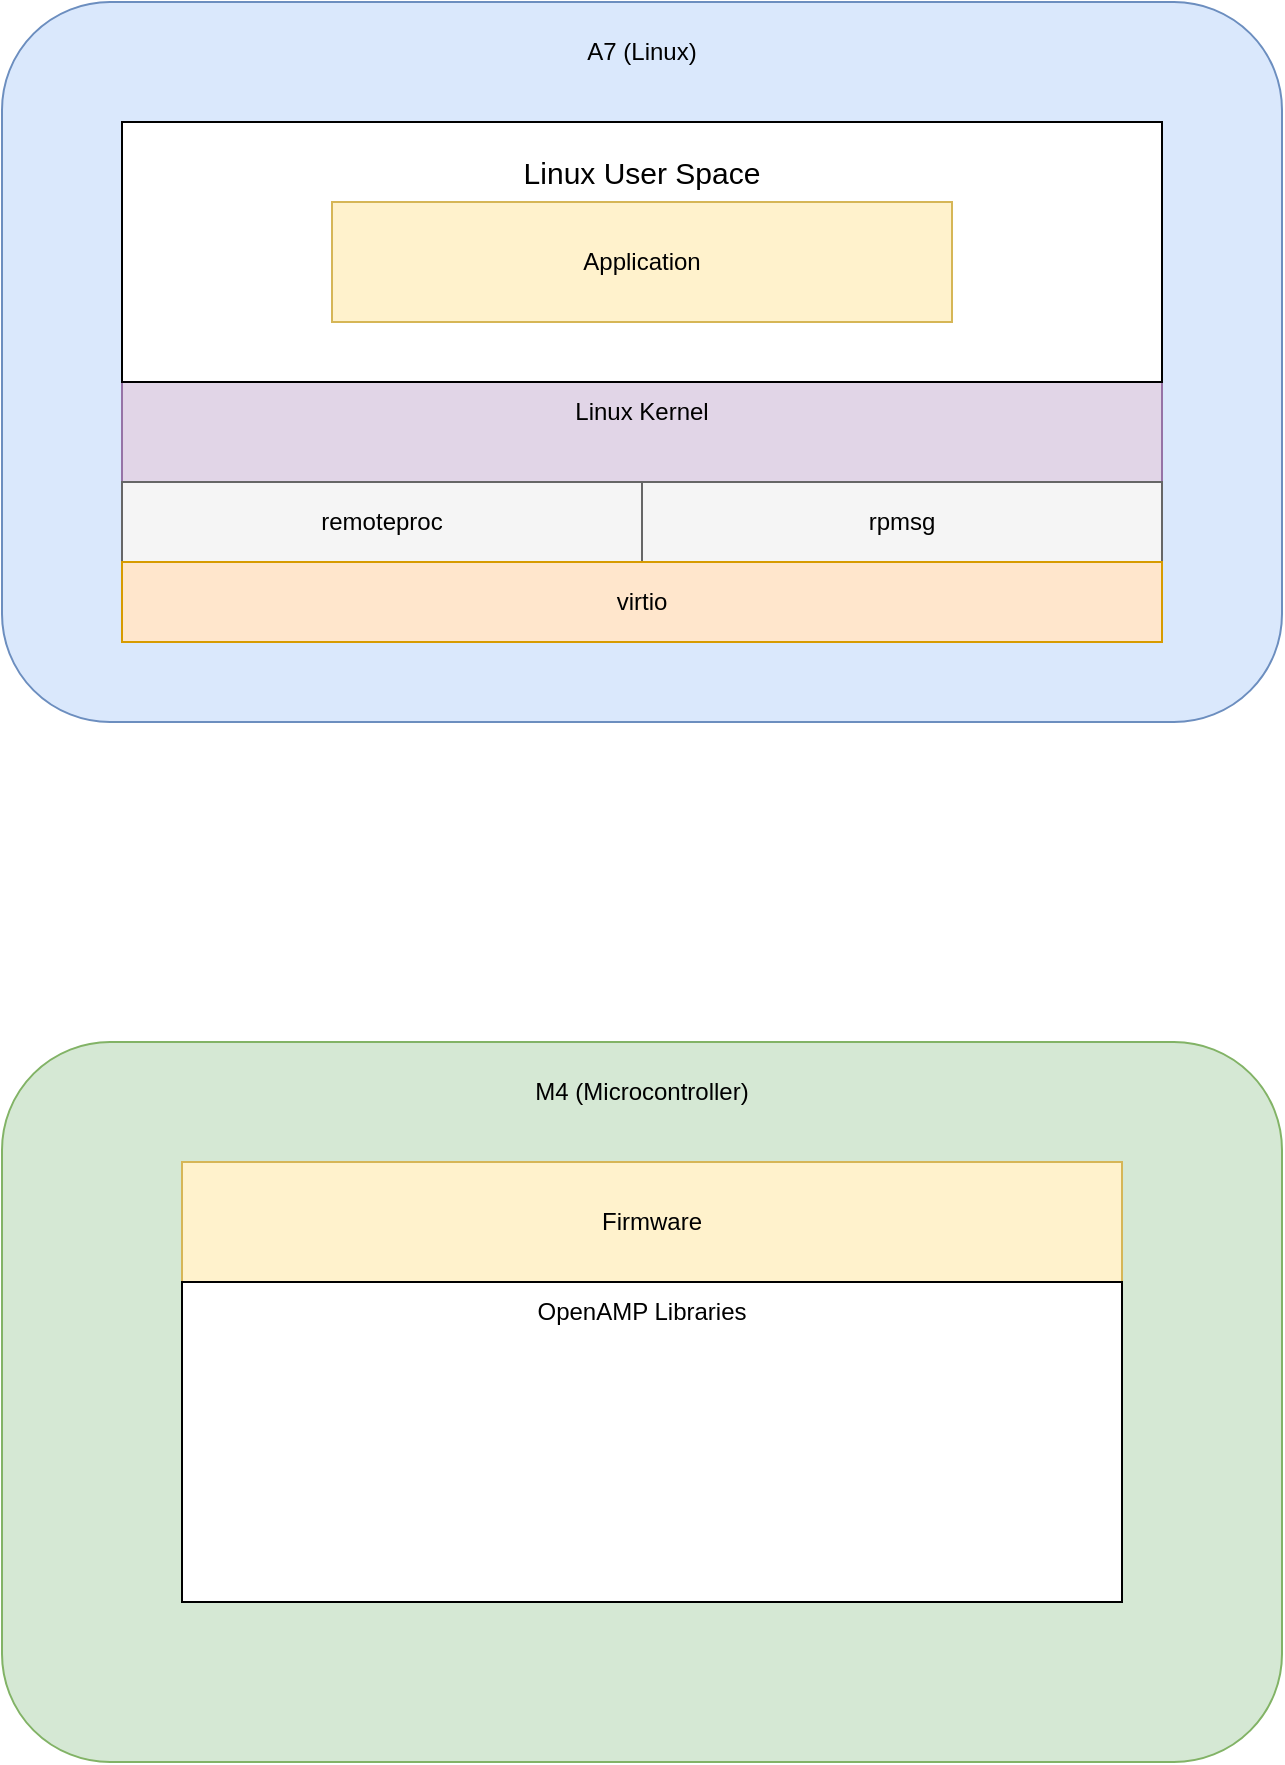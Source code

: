<mxfile version="24.8.6">
  <diagram name="Page-1" id="Kpq6ontCMsAG1n8Jvqgc">
    <mxGraphModel dx="1232" dy="637" grid="1" gridSize="10" guides="1" tooltips="1" connect="1" arrows="1" fold="1" page="1" pageScale="1" pageWidth="1600" pageHeight="1200" math="0" shadow="0">
      <root>
        <mxCell id="0" />
        <mxCell id="1" parent="0" />
        <mxCell id="jLMG2Ni_qjARq92GQMrh-11" value="" style="rounded=1;whiteSpace=wrap;html=1;fillColor=#dae8fc;strokeColor=#6c8ebf;" vertex="1" parent="1">
          <mxGeometry x="480" y="80" width="640" height="360" as="geometry" />
        </mxCell>
        <mxCell id="jLMG2Ni_qjARq92GQMrh-7" value="Linux Kernel" style="text;html=1;align=center;verticalAlign=middle;whiteSpace=wrap;rounded=0;" vertex="1" parent="1">
          <mxGeometry x="710" y="270" width="180" height="30" as="geometry" />
        </mxCell>
        <mxCell id="jLMG2Ni_qjARq92GQMrh-9" value="" style="rounded=0;whiteSpace=wrap;html=1;fillColor=#e1d5e7;strokeColor=#9673a6;" vertex="1" parent="1">
          <mxGeometry x="540" y="270" width="520" height="130" as="geometry" />
        </mxCell>
        <mxCell id="jLMG2Ni_qjARq92GQMrh-10" value="" style="rounded=0;whiteSpace=wrap;html=1;" vertex="1" parent="1">
          <mxGeometry x="540" y="140" width="520" height="130" as="geometry" />
        </mxCell>
        <mxCell id="jLMG2Ni_qjARq92GQMrh-4" value="&lt;font style=&quot;font-size: 15px;&quot;&gt;Linux User Space&lt;/font&gt;" style="text;html=1;align=center;verticalAlign=middle;whiteSpace=wrap;rounded=0;" vertex="1" parent="1">
          <mxGeometry x="710" y="150" width="180" height="30" as="geometry" />
        </mxCell>
        <mxCell id="jLMG2Ni_qjARq92GQMrh-12" value="Linux Kernel" style="text;html=1;align=center;verticalAlign=middle;whiteSpace=wrap;rounded=0;" vertex="1" parent="1">
          <mxGeometry x="740" y="270" width="120" height="30" as="geometry" />
        </mxCell>
        <mxCell id="jLMG2Ni_qjARq92GQMrh-13" value="A7 (Linux)" style="text;html=1;align=center;verticalAlign=middle;whiteSpace=wrap;rounded=0;" vertex="1" parent="1">
          <mxGeometry x="720" y="90" width="160" height="30" as="geometry" />
        </mxCell>
        <mxCell id="jLMG2Ni_qjARq92GQMrh-14" value="" style="rounded=1;whiteSpace=wrap;html=1;fillColor=#d5e8d4;strokeColor=#82b366;" vertex="1" parent="1">
          <mxGeometry x="480" y="600" width="640" height="360" as="geometry" />
        </mxCell>
        <mxCell id="jLMG2Ni_qjARq92GQMrh-15" value="M4 (Microcontroller)" style="text;html=1;align=center;verticalAlign=middle;whiteSpace=wrap;rounded=0;" vertex="1" parent="1">
          <mxGeometry x="635" y="610" width="330" height="30" as="geometry" />
        </mxCell>
        <mxCell id="jLMG2Ni_qjARq92GQMrh-16" value="" style="rounded=0;whiteSpace=wrap;html=1;" vertex="1" parent="1">
          <mxGeometry x="540" y="320" width="520" height="80" as="geometry" />
        </mxCell>
        <mxCell id="jLMG2Ni_qjARq92GQMrh-17" value="" style="rounded=0;whiteSpace=wrap;html=1;fillColor=#f5f5f5;fontColor=#333333;strokeColor=#666666;" vertex="1" parent="1">
          <mxGeometry x="540" y="320" width="260" height="40" as="geometry" />
        </mxCell>
        <mxCell id="jLMG2Ni_qjARq92GQMrh-18" value="" style="rounded=0;whiteSpace=wrap;html=1;fillColor=#f5f5f5;fontColor=#333333;strokeColor=#666666;" vertex="1" parent="1">
          <mxGeometry x="800" y="320" width="260" height="40" as="geometry" />
        </mxCell>
        <mxCell id="jLMG2Ni_qjARq92GQMrh-19" value="virtio" style="rounded=0;whiteSpace=wrap;html=1;fillColor=#ffe6cc;strokeColor=#d79b00;" vertex="1" parent="1">
          <mxGeometry x="540" y="360" width="520" height="40" as="geometry" />
        </mxCell>
        <mxCell id="jLMG2Ni_qjARq92GQMrh-20" value="remoteproc" style="text;html=1;align=center;verticalAlign=middle;whiteSpace=wrap;rounded=0;" vertex="1" parent="1">
          <mxGeometry x="610" y="325" width="120" height="30" as="geometry" />
        </mxCell>
        <mxCell id="jLMG2Ni_qjARq92GQMrh-21" value="rpmsg" style="text;html=1;align=center;verticalAlign=middle;whiteSpace=wrap;rounded=0;" vertex="1" parent="1">
          <mxGeometry x="870" y="325" width="120" height="30" as="geometry" />
        </mxCell>
        <mxCell id="jLMG2Ni_qjARq92GQMrh-22" value="Firmware" style="rounded=0;whiteSpace=wrap;html=1;fillColor=#fff2cc;strokeColor=#d6b656;" vertex="1" parent="1">
          <mxGeometry x="570" y="660" width="470" height="60" as="geometry" />
        </mxCell>
        <mxCell id="jLMG2Ni_qjARq92GQMrh-23" value="Application" style="rounded=0;whiteSpace=wrap;html=1;fillColor=#fff2cc;strokeColor=#d6b656;" vertex="1" parent="1">
          <mxGeometry x="645" y="180" width="310" height="60" as="geometry" />
        </mxCell>
        <mxCell id="jLMG2Ni_qjARq92GQMrh-25" value="" style="rounded=0;whiteSpace=wrap;html=1;" vertex="1" parent="1">
          <mxGeometry x="570" y="720" width="470" height="160" as="geometry" />
        </mxCell>
        <mxCell id="jLMG2Ni_qjARq92GQMrh-26" value="OpenAMP Libraries" style="text;html=1;align=center;verticalAlign=middle;whiteSpace=wrap;rounded=0;" vertex="1" parent="1">
          <mxGeometry x="715" y="720" width="170" height="30" as="geometry" />
        </mxCell>
      </root>
    </mxGraphModel>
  </diagram>
</mxfile>

